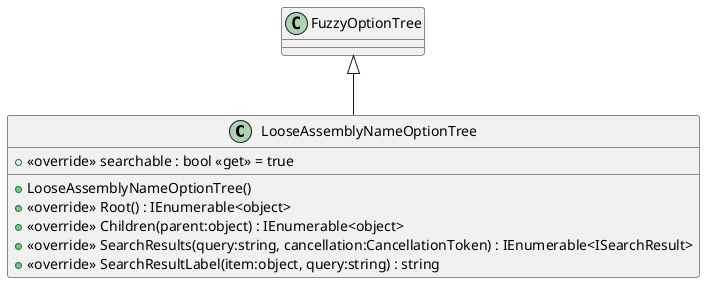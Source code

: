 @startuml
class LooseAssemblyNameOptionTree {
    + LooseAssemblyNameOptionTree()
    + <<override>> searchable : bool <<get>> = true
    + <<override>> Root() : IEnumerable<object>
    + <<override>> Children(parent:object) : IEnumerable<object>
    + <<override>> SearchResults(query:string, cancellation:CancellationToken) : IEnumerable<ISearchResult>
    + <<override>> SearchResultLabel(item:object, query:string) : string
}
FuzzyOptionTree <|-- LooseAssemblyNameOptionTree
@enduml
